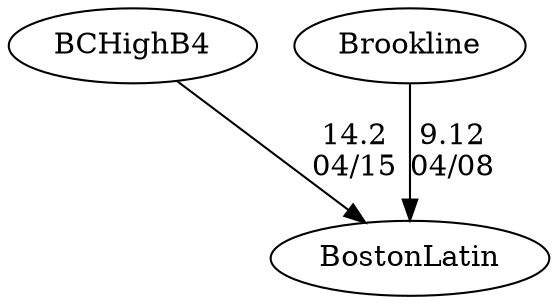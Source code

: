 digraph boys3eightsBostonLatin {BCHighB4 [URL="boys3eightsBostonLatinBCHighB4.html"];Brookline [URL="boys3eightsBostonLatinBrookline.html"];BostonLatin [URL="boys3eightsBostonLatinBostonLatin.html"];BCHighB4 -> BostonLatin[label="14.2
04/15", weight="86", tooltip="NEIRA Boys Eights,Boston Latin vs. Boston College High School			
Distance: 1250 m Conditions: Flat water, 3-5mph wind Comments: 3V raced in fours. Thanks to Boston Latin for some great racing!
None", URL="http://www.row2k.com/results/resultspage.cfm?UID=8B3E6AE7D490430B7EF089F091569178&cat=1", random="random"]; 
Brookline -> BostonLatin[label="9.12
04/08", weight="91", tooltip="NEIRA Boys Eights,Salvo Cup: Boston Latin School vs. Brookline High School			
Distance: 1250 Conditions: Slight cross tail wind for all races. Comments: Third Boat was raced as fours.
None", URL="http://www.row2k.com/results/resultspage.cfm?UID=CA3CE44CF802CECE78B3CDED8C830E14&cat=1", random="random"]}